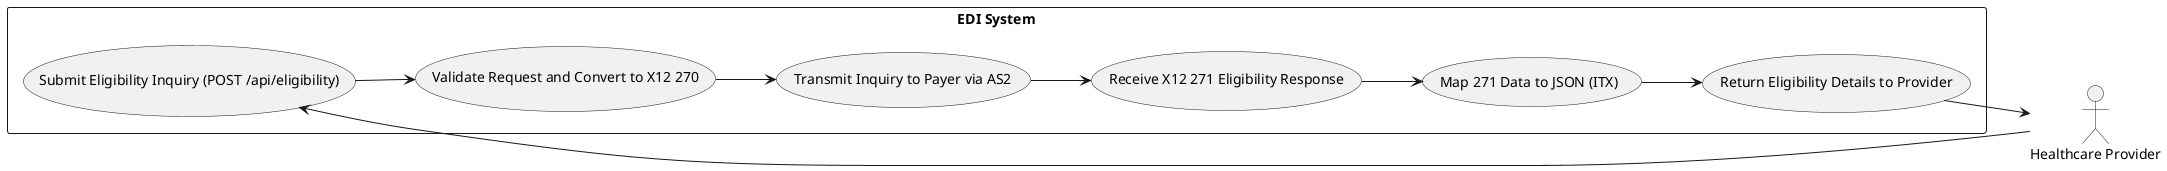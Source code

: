 @startuml Healthcare EDI Integration
left to right direction
actor "Healthcare Provider" as Provider

rectangle "EDI System" {
  usecase "Submit Eligibility Inquiry (POST /api/eligibility)" as SubmitInquiry
  usecase "Validate Request and Convert to X12 270" as ValidateAndConvert
  usecase "Transmit Inquiry to Payer via AS2" as TransmitInquiry
  usecase "Receive X12 271 Eligibility Response" as ReceiveResponse
  usecase "Map 271 Data to JSON (ITX)" as MapToJSON
  usecase "Return Eligibility Details to Provider" as ReturnDetails
}

Provider --> SubmitInquiry
SubmitInquiry --> ValidateAndConvert
ValidateAndConvert --> TransmitInquiry
TransmitInquiry --> ReceiveResponse
ReceiveResponse --> MapToJSON
MapToJSON --> ReturnDetails
ReturnDetails --> Provider
@enduml
